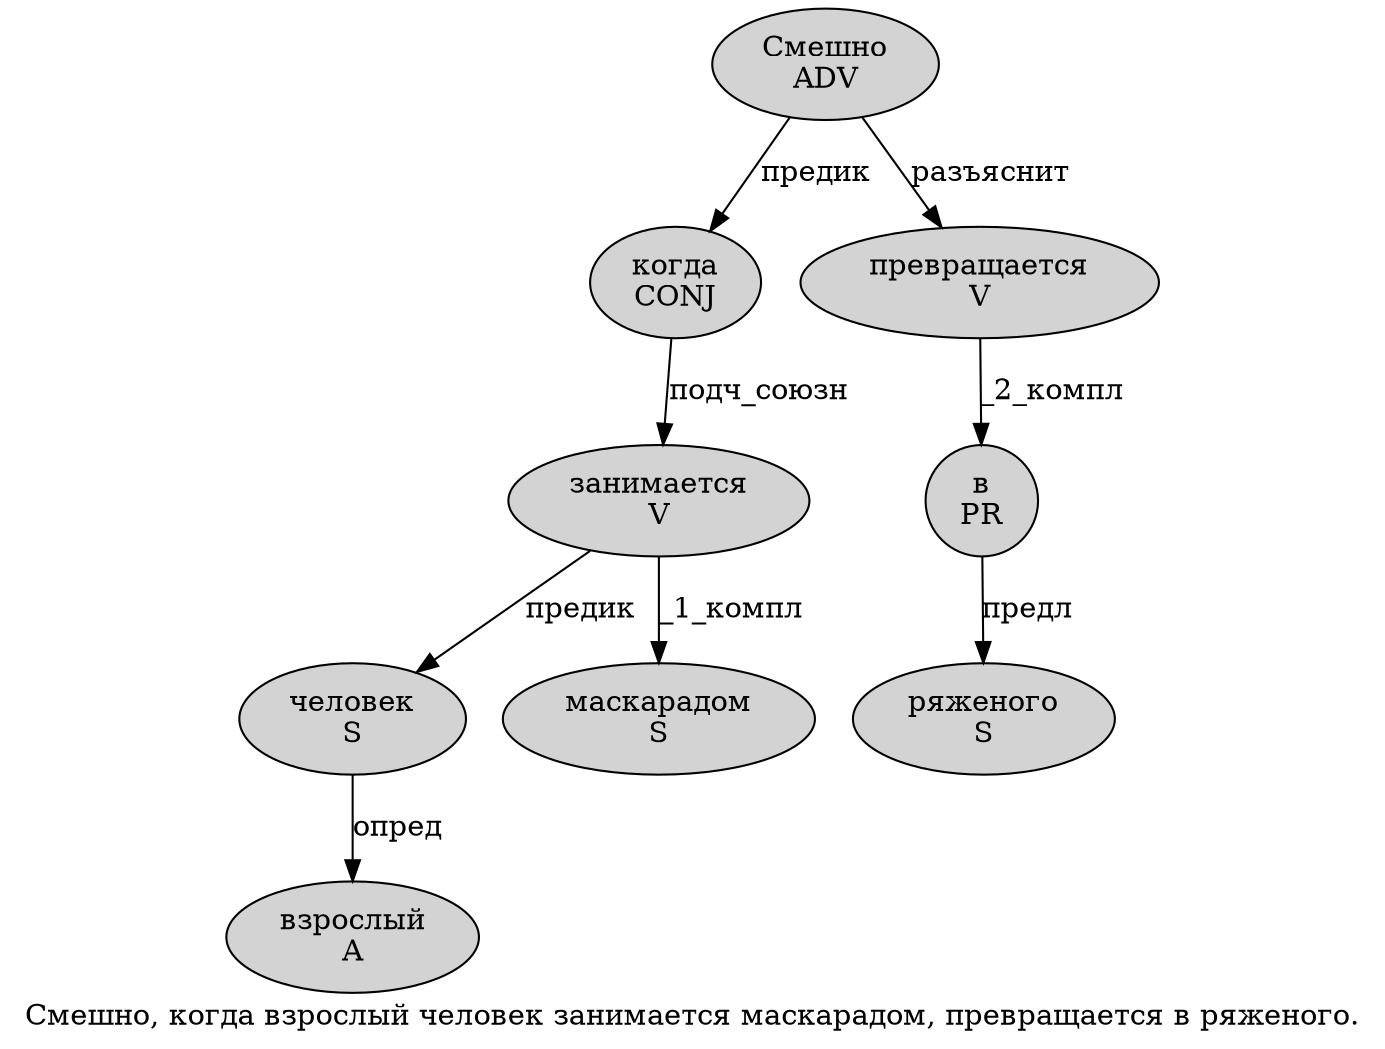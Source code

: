digraph SENTENCE_1657 {
	graph [label="Смешно, когда взрослый человек занимается маскарадом, превращается в ряженого."]
	node [style=filled]
		0 [label="Смешно
ADV" color="" fillcolor=lightgray penwidth=1 shape=ellipse]
		2 [label="когда
CONJ" color="" fillcolor=lightgray penwidth=1 shape=ellipse]
		3 [label="взрослый
A" color="" fillcolor=lightgray penwidth=1 shape=ellipse]
		4 [label="человек
S" color="" fillcolor=lightgray penwidth=1 shape=ellipse]
		5 [label="занимается
V" color="" fillcolor=lightgray penwidth=1 shape=ellipse]
		6 [label="маскарадом
S" color="" fillcolor=lightgray penwidth=1 shape=ellipse]
		8 [label="превращается
V" color="" fillcolor=lightgray penwidth=1 shape=ellipse]
		9 [label="в
PR" color="" fillcolor=lightgray penwidth=1 shape=ellipse]
		10 [label="ряженого
S" color="" fillcolor=lightgray penwidth=1 shape=ellipse]
			4 -> 3 [label="опред"]
			5 -> 4 [label="предик"]
			5 -> 6 [label="_1_компл"]
			2 -> 5 [label="подч_союзн"]
			9 -> 10 [label="предл"]
			0 -> 2 [label="предик"]
			0 -> 8 [label="разъяснит"]
			8 -> 9 [label="_2_компл"]
}